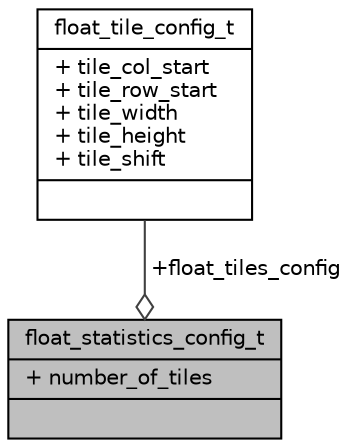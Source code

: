 digraph "float_statistics_config_t"
{
 // INTERACTIVE_SVG=YES
 // LATEX_PDF_SIZE
  bgcolor="transparent";
  edge [fontname="Helvetica",fontsize="10",labelfontname="Helvetica",labelfontsize="10"];
  node [fontname="Helvetica",fontsize="10",shape=record];
  Node1 [label="{float_statistics_config_t\n|+ number_of_tiles\l|}",height=0.2,width=0.4,color="black", fillcolor="grey75", style="filled", fontcolor="black",tooltip=" "];
  Node2 -> Node1 [color="grey25",fontsize="10",style="solid",label=" +float_tiles_config" ,arrowhead="odiamond",fontname="Helvetica"];
  Node2 [label="{float_tile_config_t\n|+ tile_col_start\l+ tile_row_start\l+ tile_width\l+ tile_height\l+ tile_shift\l|}",height=0.2,width=0.4,color="black",URL="$d2/df8/structfloat__tile__config__t.html",tooltip=" "];
}
